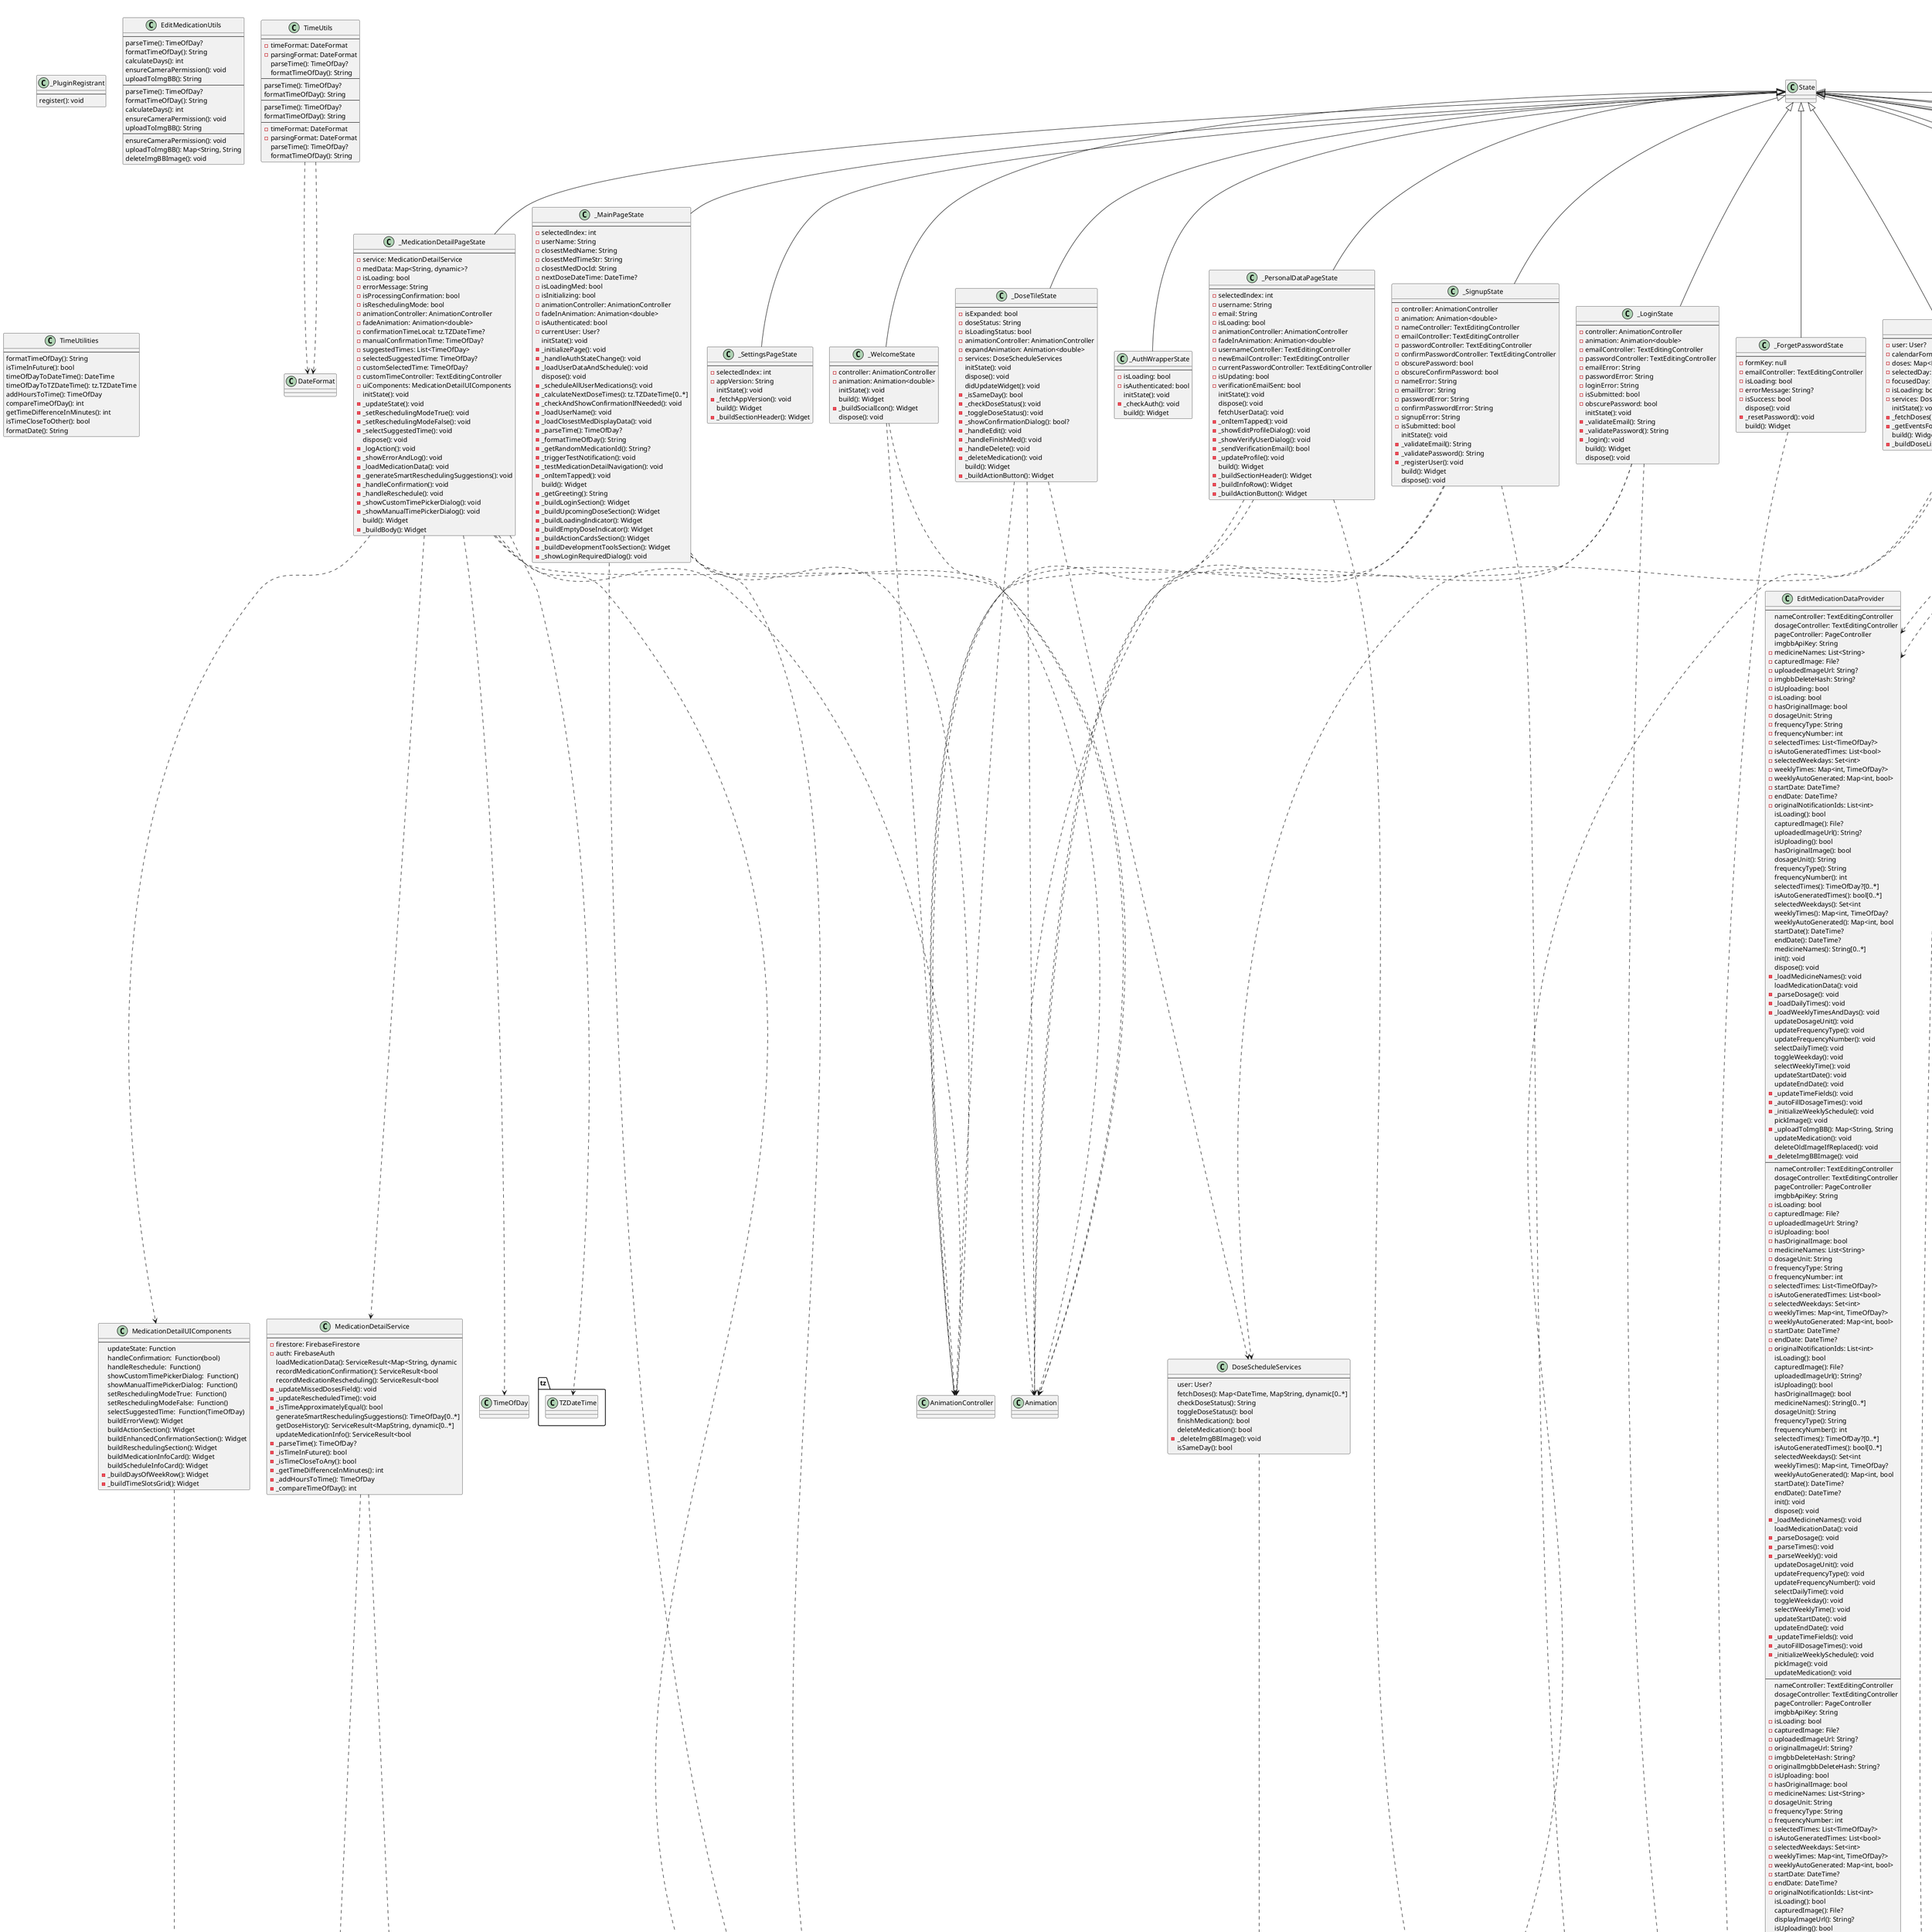 @startuml
class _PluginRegistrant {
---
register(): void
}
class TimeUtils {
---
-timeFormat: DateFormat
-parsingFormat: DateFormat
parseTime(): TimeOfDay?
formatTimeOfDay(): String
}
TimeUtils ..> DateFormat
class EditMedicationDataProvider {
---
nameController: TextEditingController
dosageController: TextEditingController
pageController: PageController
imgbbApiKey: String
-medicineNames: List<String>
-capturedImage: File?
-uploadedImageUrl: String?
-imgbbDeleteHash: String?
-isUploading: bool
-isLoading: bool
-hasOriginalImage: bool
-dosageUnit: String
-frequencyType: String
-frequencyNumber: int
-selectedTimes: List<TimeOfDay?>
-isAutoGeneratedTimes: List<bool>
-selectedWeekdays: Set<int>
-weeklyTimes: Map<int, TimeOfDay?>
-weeklyAutoGenerated: Map<int, bool>
-startDate: DateTime?
-endDate: DateTime?
-originalNotificationIds: List<int>
isLoading(): bool
capturedImage(): File?
uploadedImageUrl(): String?
isUploading(): bool
hasOriginalImage(): bool
dosageUnit(): String
frequencyType(): String
frequencyNumber(): int
selectedTimes(): TimeOfDay?[0..*]
isAutoGeneratedTimes(): bool[0..*]
selectedWeekdays(): Set<int
weeklyTimes(): Map<int, TimeOfDay?
weeklyAutoGenerated(): Map<int, bool
startDate(): DateTime?
endDate(): DateTime?
medicineNames(): String[0..*]
init(): void
dispose(): void
-_loadMedicineNames(): void
loadMedicationData(): void
-_parseDosage(): void
-_loadDailyTimes(): void
-_loadWeeklyTimesAndDays(): void
updateDosageUnit(): void
updateFrequencyType(): void
updateFrequencyNumber(): void
selectDailyTime(): void
toggleWeekday(): void
selectWeeklyTime(): void
updateStartDate(): void
updateEndDate(): void
-_updateTimeFields(): void
-_autoFillDosageTimes(): void
-_initializeWeeklySchedule(): void
pickImage(): void
-_uploadToImgBB(): Map<String, String
updateMedication(): void
deleteOldImageIfReplaced(): void
-_deleteImgBBImage(): void
}
EditMedicationDataProvider ..> TextEditingController
EditMedicationDataProvider ..> PageController
EditMedicationDataProvider ..> File
EditMedicationDataProvider ..> DateTime
class EditMedicationUtils {
---
parseTime(): TimeOfDay?
formatTimeOfDay(): String
calculateDays(): int
ensureCameraPermission(): void
uploadToImgBB(): String
}
class EditMedicationDataProvider {
---
nameController: TextEditingController
dosageController: TextEditingController
pageController: PageController
imgbbApiKey: String
-isLoading: bool
-capturedImage: File?
-uploadedImageUrl: String?
-isUploading: bool
-hasOriginalImage: bool
-medicineNames: List<String>
-dosageUnit: String
-frequencyType: String
-frequencyNumber: int
-selectedTimes: List<TimeOfDay?>
-isAutoGeneratedTimes: List<bool>
-selectedWeekdays: Set<int>
-weeklyTimes: Map<int, TimeOfDay?>
-weeklyAutoGenerated: Map<int, bool>
-startDate: DateTime?
-endDate: DateTime?
-originalNotificationIds: List<int>
isLoading(): bool
capturedImage(): File?
uploadedImageUrl(): String?
isUploading(): bool
hasOriginalImage(): bool
medicineNames(): String[0..*]
dosageUnit(): String
frequencyType(): String
frequencyNumber(): int
selectedTimes(): TimeOfDay?[0..*]
isAutoGeneratedTimes(): bool[0..*]
selectedWeekdays(): Set<int
weeklyTimes(): Map<int, TimeOfDay?
weeklyAutoGenerated(): Map<int, bool
startDate(): DateTime?
endDate(): DateTime?
init(): void
dispose(): void
-_loadMedicineNames(): void
loadMedicationData(): void
-_parseDosage(): void
-_parseTimes(): void
-_parseWeekly(): void
updateDosageUnit(): void
updateFrequencyType(): void
updateFrequencyNumber(): void
selectDailyTime(): void
toggleWeekday(): void
selectWeeklyTime(): void
updateStartDate(): void
updateEndDate(): void
-_updateTimeFields(): void
-_autoFillDosageTimes(): void
-_initializeWeeklySchedule(): void
pickImage(): void
updateMedication(): void
}
EditMedicationDataProvider ..> TextEditingController
EditMedicationDataProvider ..> PageController
EditMedicationDataProvider ..> File
EditMedicationDataProvider ..> DateTime
class EditMedicationScreen {
---
docId: String
createState(): _EditMedicationScreenState
}
StatefulWidget <|-- EditMedicationScreen
class _EditMedicationScreenState {
---
dp: EditMedicationDataProvider
initState(): void
dispose(): void
build(): Widget
}
State <|-- _EditMedicationScreenState
_EditMedicationScreenState ..> EditMedicationDataProvider
class EditMedicationUtils {
---
parseTime(): TimeOfDay?
formatTimeOfDay(): String
calculateDays(): int
ensureCameraPermission(): void
uploadToImgBB(): String
}
class MyApp {
---
build(): Widget
}
StatelessWidget <|-- MyApp
class DoseScheduleServices {
---
user: User?
fetchDoses(): Map<DateTime, MapString, dynamic[0..*]
checkDoseStatus(): String
toggleDoseStatus(): bool
finishMedication(): bool
deleteMedication(): bool
-_deleteImgBBImage(): void
isSameDay(): bool
}
DoseScheduleServices ..> User
class EnlargeableImage {
---
imageUrl: String
width: double
height: double
docId: String
createState(): _EnlargeableImageState
}
StatefulWidget <|-- EnlargeableImage
class _EnlargeableImageState {
---
-imageFileFuture: Future<File?>
initState(): void
didUpdateWidget(): void
-_downloadAndSaveImage(): File?
-_openEnlargedImage(): void
build(): Widget
-_buildPlaceholder(): Widget
}
State <|-- _EnlargeableImageState
_EnlargeableImageState ..> Future
class DoseTile {
---
medicationName: String
nextDose: String
docId: String
imageUrl: String
imgbbDeleteHash: String
onDataChanged: VoidCallback
selectedDay: DateTime
createState(): _DoseTileState
}
StatefulWidget <|-- DoseTile
DoseTile ..> VoidCallback
DoseTile ..> DateTime
class _DoseTileState {
---
-isExpanded: bool
-doseStatus: String
-isLoadingStatus: bool
-animationController: AnimationController
-expandAnimation: Animation<double>
-services: DoseScheduleServices
initState(): void
dispose(): void
didUpdateWidget(): void
-_isSameDay(): bool
-_checkDoseStatus(): void
-_toggleDoseStatus(): void
-_showConfirmationDialog(): bool?
-_handleEdit(): void
-_handleFinishMed(): void
-_handleDelete(): void
-_deleteMedication(): void
build(): Widget
-_buildActionButton(): Widget
}
State <|-- _DoseTileState
_DoseTileState ..> AnimationController
_DoseTileState ..> Animation
_DoseTileState ..> DoseScheduleServices
class CalendarWidget {
---
focusedDay: DateTime
selectedDay: DateTime
calendarFormat: CalendarFormat
onDaySelected:  Function(DateTime, DateTime)
onFormatChanged:  Function(CalendarFormat)
onPageChanged:  Function(DateTime)
getEventsForDay:  Function(DateTime)
build(): Widget
}
StatelessWidget <|-- CalendarWidget
CalendarWidget ..> DateTime
CalendarWidget ..> CalendarFormat
class TimeUtils {
---
parseTime(): TimeOfDay?
formatTimeOfDay(): String
}
class ServiceResult {
---
success: bool
data: T?
error: String?
succeeded(): ServiceResult<T
failed(): ServiceResult<T
}
ServiceResult ..> T
class MedicationDetailService {
---
-firestore: FirebaseFirestore
-auth: FirebaseAuth
loadMedicationData(): ServiceResult<Map<String, dynamic
recordMedicationConfirmation(): ServiceResult<bool
recordMedicationRescheduling(): ServiceResult<bool
-_updateMissedDosesField(): void
-_updateRescheduledTime(): void
-_isTimeApproximatelyEqual(): bool
generateSmartReschedulingSuggestions(): TimeOfDay[0..*]
getDoseHistory(): ServiceResult<MapString, dynamic[0..*]
updateMedicationInfo(): ServiceResult<bool
-_parseTime(): TimeOfDay?
-_isTimeInFuture(): bool
-_isTimeCloseToAny(): bool
-_getTimeDifferenceInMinutes(): int
-_addHoursToTime(): TimeOfDay
-_compareTimeOfDay(): int
}
MedicationDetailService ..> FirebaseFirestore
MedicationDetailService ..> FirebaseAuth
class MedicationDetailUIComponents {
---
updateState: Function
handleConfirmation:  Function(bool)
handleReschedule:  Function()
showCustomTimePickerDialog:  Function()
showManualTimePickerDialog:  Function()
setReschedulingModeTrue:  Function()
setReschedulingModeFalse:  Function()
selectSuggestedTime:  Function(TimeOfDay)
buildErrorView(): Widget
buildActionSection(): Widget
buildEnhancedConfirmationSection(): Widget
buildReschedulingSection(): Widget
buildMedicationInfoCard(): Widget
buildScheduleInfoCard(): Widget
-_buildDaysOfWeekRow(): Widget
-_buildTimeSlotsGrid(): Widget
}
MedicationDetailUIComponents ..> Function
class TimeUtilities {
---
formatTimeOfDay(): String
isTimeInFuture(): bool
timeOfDayToDateTime(): DateTime
timeOfDayToTZDateTime(): tz.TZDateTime
addHoursToTime(): TimeOfDay
compareTimeOfDay(): int
getTimeDifferenceInMinutes(): int
isTimeCloseToOther(): bool
formatDate(): String
}
class AddDosagePage {
---
formKey: GlobalKey<FormState>
dosageController: TextEditingController
dosageUnit: String
dosageUnits: List<String>
frequencyType: String
frequencyTypes: List<String>
frequencyNumber: int
frequencyNumbers: List<int>
selectedTimes: List<TimeOfDay?>
isAutoGeneratedTimes: List<bool>
selectedWeekdays: Set<int>
weeklyTimes: Map<int, TimeOfDay?>
weeklyAutoGenerated: Map<int, bool>
onDosageUnitChanged:  Function(String?)
onFrequencyNumberChanged:  Function(int?)
onFrequencyTypeChanged:  Function(String?)
onSelectTime:  Function(int)
onWeekdaySelected:  Function(int, bool)
onSelectWeeklyTime:  Function(int)
onApplySameTimeToAllWeekdays: VoidCallback
onNext: VoidCallback
onBack: VoidCallback
getDayName: String Function(int)
-_buildWeeklyScheduleSection(): Widget
build(): Widget
}
StatelessWidget <|-- AddDosagePage
AddDosagePage ..> GlobalKey
AddDosagePage ..> TextEditingController
AddDosagePage ..> VoidCallback
class MedicineAutocomplete {
---
suggestions: List<String>
controller: TextEditingController
focusNode: FocusNode
onSelected: void Function(String)
createState(): _MedicineAutocompleteState
}
StatefulWidget <|-- MedicineAutocomplete
MedicineAutocomplete ..> TextEditingController
MedicineAutocomplete ..> FocusNode
class _MedicineAutocompleteState {
---
-filteredSuggestions: List<String>
-scrollController: ScrollController
-initialDisplayCount: int
initState(): void
-_filter(): void
-_handleFocusChange(): void
dispose(): void
-_highlightMatchingText(): Widget
build(): Widget
}
State <|-- _MedicineAutocompleteState
_MedicineAutocompleteState ..> ScrollController
class AddNamePicturePage {
---
formKey: GlobalKey<FormState>
nameController: TextEditingController
medicineNamesFuture: Future<List<String>>
capturedImage: File?
uploadedImageUrl: String?
onPickImage: VoidCallback
onNext: VoidCallback
onBack: VoidCallback
createState(): _AddNamePicturePageState
}
StatefulWidget <|-- AddNamePicturePage
AddNamePicturePage ..> GlobalKey
AddNamePicturePage ..> TextEditingController
AddNamePicturePage ..> Future
AddNamePicturePage ..> File
AddNamePicturePage ..> VoidCallback
class _AddNamePicturePageState {
---
-medicineFocusNode: FocusNode
initState(): void
dispose(): void
-_buildImagePicker(): Widget
build(): Widget
}
State <|-- _AddNamePicturePageState
_AddNamePicturePageState ..> FocusNode
class AddStartEndDatePage {
---
formKey: GlobalKey<FormState>
startDate: DateTime?
endDate: DateTime?
onSelectStartDate: VoidCallback
onSelectEndDate: VoidCallback
onSubmit: VoidCallback
onBack: VoidCallback
onClearEndDate: VoidCallback?
build(): Widget
-_buildDateChip(): Widget
-_buildDateArrow(): Widget
-_calculateDuration(): int
}
StatelessWidget <|-- AddStartEndDatePage
AddStartEndDatePage ..> GlobalKey
AddStartEndDatePage ..> DateTime
AddStartEndDatePage ..> VoidCallback
class TimeUtils {
---
parseTime(): TimeOfDay?
formatTimeOfDay(): String
}
class AddDose {
---
createState(): State<AddDose
}
StatefulWidget <|-- AddDose
class _AddDoseState {
---
imgbbApiKey: String
-pageController: PageController
-formKeyPage1: GlobalKey<FormState>
-formKeyPage2: GlobalKey<FormState>
-formKeyPage3: GlobalKey<FormState>
-nameController: TextEditingController
-dosageController: TextEditingController
-dosageUnit: String
-selectedTimes: List<TimeOfDay?>
-isAutoGeneratedTimes: List<bool>
-frequencyType: String
-frequencyNumber: int
-startDate: DateTime?
-endDate: DateTime?
-medicineNamesFuture: Future<List<String>>
-capturedImage: File?
-uploadedImageUrl: String?
-isUploading: bool
-dosageUnits: List<String>
-frequencyTypes: List<String>
-frequencyNumbers: List<int>
-weeklyTimes: Map<int, TimeOfDay?>
-weeklyAutoGenerated: Map<int, bool>
-selectedWeekdays: Set<int>
initState(): void
dispose(): void
-_loadMedicineNames(): String[0..*]
-_updateTimeFields(): void
-_autoFillDosageTimes(): void
-_initializeWeeklySchedule(): void
-_selectStartDate(): void
-_selectEndDate(): void
-_selectTime(): void
-_selectWeeklyTime(): void
-_handleWeekdaySelected(): void
-_handleApplySameTimeToAllWeekdays(): void
-_pickImage(): void
-_uploadImageToImgBB(): String?
-_nextPage(): void
-_previousPage(): void
-_submitForm(): void
-_showBlockingAlert(): void
-_dayName(): String
scheduleDailyRepeatingNotification(): void
scheduleWeeklyRepeatingNotification(): void
build(): Widget
}
State <|-- _AddDoseState
_AddDoseState ..> PageController
_AddDoseState ..> GlobalKey
_AddDoseState ..> TextEditingController
_AddDoseState ..> DateTime
_AddDoseState ..> Future
_AddDoseState ..> File
class CompanionDetailPage {
---
email: String
name: String
createState(): _CompanionDetailPageState
}
StatefulWidget <|-- CompanionDetailPage
class _CompanionDetailPageState {
---
companionUid: String?
isLoading: bool
-doses: Map<DateTime, List<Map<String, dynamic>>>
-selectedDay: DateTime
-focusedDay: DateTime
-calendarFormat: CalendarFormat
initState(): void
-_loadCompanionData(): void
-_fetchDoses(): void
-_isDoseTaken(): bool
-_parseTime(): TimeOfDay?
-_formatTimeOfDay(): String
-_getDosesForDay(): MapString, dynamic[0..*]
build(): Widget
-_navigateToAddMedication(): void
-_buildDoseList(): Widget
-_showMedicationOptions(): void
-_navigateToEditMedication(): void
-_confirmEndMedication(): void
-_endMedication(): void
-_confirmDeleteMedication(): void
-_deleteMedication(): void
}
State <|-- _CompanionDetailPageState
_CompanionDetailPageState ..> DateTime
_CompanionDetailPageState ..> CalendarFormat
class AddCompanionMedicationPage {
---
companionId: String
companionName: String
build(): Widget
}
StatelessWidget <|-- AddCompanionMedicationPage
class EditCompanionMedicationPage {
---
companionId: String
medicationId: String
companionName: String
build(): Widget
}
StatelessWidget <|-- EditCompanionMedicationPage
class Companions {
---
createState(): State<Companions
}
StatefulWidget <|-- Companions
class _CompanionsState {
---
user: null
companionsRef: CollectionReference
companionDataList: List<Map<String, dynamic>>
isLoading: bool
initState(): void
-_loadCompanions(): void
-_getUpcomingDoseCount(): int
-_deleteCompanion(): void
-_navigateToDetail(): void
build(): Widget
-_buildEmptyState(): Widget
-_buildCompanionsList(): Widget
-_buildCompanionCard(): Widget
-_showAddCompanionDialog(): void
}
State <|-- _CompanionsState
_CompanionsState ..> CollectionReference
class TimeUtils {
---
-timeFormat: DateFormat
-parsingFormat: DateFormat
parseTime(): TimeOfDay?
formatTimeOfDay(): String
}
TimeUtils ..> DateFormat
class EditMedicationUtils {
---
ensureCameraPermission(): void
uploadToImgBB(): Map<String, String
deleteImgBBImage(): void
}
class EditMedicationDataProvider {
---
nameController: TextEditingController
dosageController: TextEditingController
pageController: PageController
imgbbApiKey: String
-isLoading: bool
-capturedImage: File?
-uploadedImageUrl: String?
-originalImageUrl: String?
-imgbbDeleteHash: String?
-originalImgbbDeleteHash: String?
-isUploading: bool
-hasOriginalImage: bool
-medicineNames: List<String>
-dosageUnit: String
-frequencyType: String
-frequencyNumber: int
-selectedTimes: List<TimeOfDay?>
-isAutoGeneratedTimes: List<bool>
-selectedWeekdays: Set<int>
-weeklyTimes: Map<int, TimeOfDay?>
-weeklyAutoGenerated: Map<int, bool>
-startDate: DateTime?
-endDate: DateTime?
-originalNotificationIds: List<int>
isLoading(): bool
capturedImage(): File?
displayImageUrl(): String?
isUploading(): bool
medicineNames(): String[0..*]
dosageUnit(): String
frequencyType(): String
frequencyNumber(): int
selectedTimes(): TimeOfDay?[0..*]
isAutoGeneratedTimes(): bool[0..*]
selectedWeekdays(): Set<int
weeklyTimes(): Map<int, TimeOfDay?
weeklyAutoGenerated(): Map<int, bool
startDate(): DateTime?
endDate(): DateTime?
init(): void
dispose(): void
-_loadMedicineNames(): void
loadMedicationData(): void
-_parseDosage(): void
-_loadDailyTimes(): void
-_loadWeeklyTimesAndDays(): void
pickImage(): void
updateMedication(): void
updateDosageUnit(): void
updateFrequencyType(): void
updateFrequencyNumber(): void
selectDailyTime(): void
toggleWeekday(): void
selectWeeklyTime(): void
updateStartDate(): void
updateEndDate(): void
-_updateTimeFields(): void
-_autoFillDosageTimes(): void
-_initializeWeeklySchedule(): void
applySameTimeToAllWeekdays(): void
}
EditMedicationDataProvider ..> TextEditingController
EditMedicationDataProvider ..> PageController
EditMedicationDataProvider ..> File
EditMedicationDataProvider ..> DateTime
class EditMedicationScreen {
---
docId: String
createState(): _EditMedicationScreenState
}
StatefulWidget <|-- EditMedicationScreen
class _EditMedicationScreenState {
---
dp: EditMedicationDataProvider
-page1FormKey: GlobalKey<FormState>
-page2FormKey: GlobalKey<FormState>
-page3FormKey: GlobalKey<FormState>
initState(): void
-_initializeData(): void
dispose(): void
-_showErrorSnackBar(): void
-_nextPage(): void
-_previousPage(): void
-_submitForm(): void
build(): Widget
}
State <|-- _EditMedicationScreenState
_EditMedicationScreenState ..> EditMedicationDataProvider
_EditMedicationScreenState ..> GlobalKey
class ForgetPassword {
---
fromPersonalData: bool
createState(): _ForgetPasswordState
}
StatefulWidget <|-- ForgetPassword
class _ForgetPasswordState {
---
-formKey: null
-emailController: TextEditingController
-isLoading: bool
-errorMessage: String?
-isSuccess: bool
dispose(): void
-_resetPassword(): void
build(): Widget
}
State <|-- _ForgetPasswordState
_ForgetPasswordState ..> TextEditingController
class Login {
---
createState(): _LoginState
}
StatefulWidget <|-- Login
class _LoginState {
---
-controller: AnimationController
-animation: Animation<double>
-emailController: TextEditingController
-passwordController: TextEditingController
-emailError: String
-passwordError: String
-loginError: String
-isSubmitted: bool
-obscurePassword: bool
initState(): void
-_validateEmail(): String
-_validatePassword(): String
-_login(): void
build(): Widget
dispose(): void
}
State <|-- _LoginState
_LoginState ..> AnimationController
_LoginState ..> Animation
_LoginState ..> TextEditingController
class MainPage {
---
createState(): _MainPageState
}
StatefulWidget <|-- MainPage
class _MainPageState {
---
-selectedIndex: int
-userName: String
-closestMedName: String
-closestMedTimeStr: String
-closestMedDocId: String
-nextDoseDateTime: DateTime?
-isLoadingMed: bool
-isInitializing: bool
-animationController: AnimationController
-fadeInAnimation: Animation<double>
-isAuthenticated: bool
-currentUser: User?
initState(): void
-_initializePage(): void
-_handleAuthStateChange(): void
-_loadUserDataAndSchedule(): void
dispose(): void
-_scheduleAllUserMedications(): void
-_calculateNextDoseTimes(): tz.TZDateTime[0..*]
-_checkAndShowConfirmationIfNeeded(): void
-_loadUserName(): void
-_loadClosestMedDisplayData(): void
-_parseTime(): TimeOfDay?
-_formatTimeOfDay(): String
-_getRandomMedicationId(): String?
-_triggerTestNotification(): void
-_testMedicationDetailNavigation(): void
-_onItemTapped(): void
build(): Widget
-_getGreeting(): String
-_buildLoginSection(): Widget
-_buildUpcomingDoseSection(): Widget
-_buildLoadingIndicator(): Widget
-_buildEmptyDoseIndicator(): Widget
-_buildActionCardsSection(): Widget
-_buildDevelopmentToolsSection(): Widget
-_showLoginRequiredDialog(): void
}
State <|-- _MainPageState
_MainPageState ..> DateTime
_MainPageState ..> AnimationController
_MainPageState ..> Animation
_MainPageState ..> User
class DoseTile {
---
medicationName: String
nextDose: String
docId: String
doseDateTime: DateTime?
build(): Widget
-_buildMedicationIcon(): Widget
-_buildTimeDisplay(): Widget
}
StatelessWidget <|-- DoseTile
DoseTile ..> DateTime
class EnhancedActionCard {
---
icon: IconData
label: String
description: String?
color: Color
onTap: VoidCallback
isHorizontal: bool
build(): Widget
-_buildVerticalLayout(): Widget
-_buildHorizontalLayout(): Widget
}
StatelessWidget <|-- EnhancedActionCard
EnhancedActionCard ..> IconData
EnhancedActionCard ..> Color
EnhancedActionCard ..> VoidCallback
class MedicationDetailPage {
---
docId: String
openedFromNotification: bool
needsConfirmation: bool
confirmationTimeIso: String?
confirmationKey: String?
createState(): _MedicationDetailPageState
}
StatefulWidget <|-- MedicationDetailPage
class _MedicationDetailPageState {
---
-service: MedicationDetailService
-medData: Map<String, dynamic>?
-isLoading: bool
-errorMessage: String
-isProcessingConfirmation: bool
-isReschedulingMode: bool
-animationController: AnimationController
-fadeAnimation: Animation<double>
-confirmationTimeLocal: tz.TZDateTime?
-manualConfirmationTime: TimeOfDay?
-suggestedTimes: List<TimeOfDay>
-selectedSuggestedTime: TimeOfDay?
-customSelectedTime: TimeOfDay?
-customTimeController: TextEditingController
-uiComponents: MedicationDetailUIComponents
initState(): void
-_updateState(): void
-_setReschedulingModeTrue(): void
-_setReschedulingModeFalse(): void
-_selectSuggestedTime(): void
dispose(): void
-_logAction(): void
-_showErrorAndLog(): void
-_loadMedicationData(): void
-_generateSmartReschedulingSuggestions(): void
-_handleConfirmation(): void
-_handleReschedule(): void
-_showCustomTimePickerDialog(): void
-_showManualTimePickerDialog(): void
build(): Widget
-_buildBody(): Widget
}
State <|-- _MedicationDetailPageState
_MedicationDetailPageState ..> MedicationDetailService
_MedicationDetailPageState ..> AnimationController
_MedicationDetailPageState ..> Animation
_MedicationDetailPageState ..> tz.TZDateTime
_MedicationDetailPageState ..> TimeOfDay
_MedicationDetailPageState ..> TextEditingController
_MedicationDetailPageState ..> MedicationDetailUIComponents
class DoseSchedule {
---
createState(): _DoseScheduleState
}
StatefulWidget <|-- DoseSchedule
class _DoseScheduleState {
---
-user: User?
-calendarFormat: CalendarFormat
-doses: Map<DateTime, List<Map<String, dynamic>>>
-selectedDay: DateTime
-focusedDay: DateTime
-isLoading: bool
-services: DoseScheduleServices
initState(): void
-_fetchDoses(): void
-_getEventsForDay(): MapString, dynamic[0..*]
build(): Widget
-_buildDoseList(): Widget
}
State <|-- _DoseScheduleState
_DoseScheduleState ..> User
_DoseScheduleState ..> CalendarFormat
_DoseScheduleState ..> DateTime
_DoseScheduleState ..> DoseScheduleServices
class PersonalDataPage {
---
createState(): _PersonalDataPageState
}
StatefulWidget <|-- PersonalDataPage
class _PersonalDataPageState {
---
-selectedIndex: int
-username: String
-email: String
-isLoading: bool
-animationController: AnimationController
-fadeInAnimation: Animation<double>
-usernameController: TextEditingController
-newEmailController: TextEditingController
-currentPasswordController: TextEditingController
-isUpdating: bool
-verificationEmailSent: bool
initState(): void
dispose(): void
fetchUserData(): void
-_onItemTapped(): void
-_showEditProfileDialog(): void
-_showVerifyUserDialog(): void
-_sendVerificationEmail(): bool
-_updateProfile(): void
build(): Widget
-_buildSectionHeader(): Widget
-_buildInfoRow(): Widget
-_buildActionButton(): Widget
}
State <|-- _PersonalDataPageState
_PersonalDataPageState ..> AnimationController
_PersonalDataPageState ..> Animation
_PersonalDataPageState ..> TextEditingController
class SettingsPage {
---
createState(): _SettingsPageState
}
StatefulWidget <|-- SettingsPage
class _SettingsPageState {
---
-selectedIndex: int
-appVersion: String
initState(): void
-_fetchAppVersion(): void
build(): Widget
-_buildSectionHeader(): Widget
}
State <|-- _SettingsPageState
class SettingTile {
---
icon: IconData
title: String
subtitle: String
trailing: Widget?
onTap: VoidCallback?
build(): Widget
}
StatelessWidget <|-- SettingTile
SettingTile ..> IconData
SettingTile ..> Widget
SettingTile ..> VoidCallback
class Signup {
---
createState(): _SignupState
}
StatefulWidget <|-- Signup
class _SignupState {
---
-controller: AnimationController
-animation: Animation<double>
-nameController: TextEditingController
-emailController: TextEditingController
-passwordController: TextEditingController
-confirmPasswordController: TextEditingController
-obscurePassword: bool
-obscureConfirmPassword: bool
-nameError: String
-emailError: String
-passwordError: String
-confirmPasswordError: String
-signupError: String
-isSubmitted: bool
initState(): void
-_validateEmail(): String
-_validatePassword(): String
-_registerUser(): void
build(): Widget
dispose(): void
}
State <|-- _SignupState
_SignupState ..> AnimationController
_SignupState ..> Animation
_SignupState ..> TextEditingController
class Welcome {
---
createState(): _WelcomeState
}
StatefulWidget <|-- Welcome
class _WelcomeState {
---
-controller: AnimationController
-animation: Animation<double>
initState(): void
build(): Widget
-_buildSocialIcon(): Widget
dispose(): void
}
State <|-- _WelcomeState
_WelcomeState ..> AnimationController
_WelcomeState ..> Animation
class AlarmNotificationHelper {
---
-service: NotificationService
notificationsPlugin(): FlutterLocalNotificationsPlugin
initialize(): void
ensureChannelsSetup(): void
-_onNotificationResponse(): void
-_navigateToMedicationDetail(): void
-_handleSnooze(): void
scheduleAlarmNotification(): void
scheduleDailyRepeatingNotification(): void
scheduleWeeklyRepeatingNotification(): void
-_nextInstanceOfTime(): tz.TZDateTime
-_nextInstanceOfWeekday(): tz.TZDateTime
generateNotificationId(): int
cancelNotification(): void
cancelAllNotifications(): void
getPendingNotifications(): PendingNotificationRequest[0..*]
checkForNotificationPermissions(): bool?
}
AlarmNotificationHelper ..> NotificationService
class AndroidNotificationService {
---
-notificationsPlugin: FlutterLocalNotificationsPlugin
notificationsPlugin(): FlutterLocalNotificationsPlugin
initialize(): void
setupNotificationChannels(): void
requestPermissions(): void
scheduleAlarmNotification(): void
-_adjustTimeForRepeat(): tz.TZDateTime
-_nextInstanceOfTime(): tz.TZDateTime
-_nextInstanceOfWeekday(): tz.TZDateTime
cancelNotification(): void
cancelAllNotifications(): void
getPendingNotifications(): PendingNotificationRequest[0..*]
checkNotificationPermissions(): bool?
}
AndroidNotificationService ..> FlutterLocalNotificationsPlugin
AndroidNotificationService ..|> NotificationService
class DefaultFirebaseOptions {
---
web: FirebaseOptions
android: FirebaseOptions
currentPlatform(): FirebaseOptions
}
DefaultFirebaseOptions ..> FirebaseOptions
class IOSNotificationService {
---
-notificationsPlugin: FlutterLocalNotificationsPlugin
notificationsPlugin(): FlutterLocalNotificationsPlugin
initialize(): void
setupNotificationChannels(): void
-_setNotificationCategories(): void
requestPermissions(): void
scheduleAlarmNotification(): void
-_adjustTimeForRepeat(): tz.TZDateTime
-_nextInstanceOfTime(): tz.TZDateTime
-_nextInstanceOfWeekday(): tz.TZDateTime
cancelNotification(): void
cancelAllNotifications(): void
getPendingNotifications(): PendingNotificationRequest[0..*]
checkNotificationPermissions(): bool?
}
IOSNotificationService ..> FlutterLocalNotificationsPlugin
IOSNotificationService ..|> NotificationService
abstract class NotificationService {
---
notificationsPlugin(): FlutterLocalNotificationsPlugin
initialize(): void
setupNotificationChannels(): void
requestPermissions(): void
scheduleAlarmNotification(): void
cancelNotification(): void
cancelAllNotifications(): void
getPendingNotifications(): PendingNotificationRequest[0..*]
checkNotificationPermissions(): bool?
}
class AuthWrapper {
---
createState(): State<AuthWrapper
}
StatefulWidget <|-- AuthWrapper
class _AuthWrapperState {
---
-isLoading: bool
-isAuthenticated: bool
initState(): void
-_checkAuth(): void
build(): Widget
}
State <|-- _AuthWrapperState
class CustomBottomNavigationBar {
---
selectedIndex: int
onItemTapped:  Function(int)
build(): Widget
-_buildNavItem(): BottomNavigationBarItem
}
StatelessWidget <|-- CustomBottomNavigationBar
@enduml